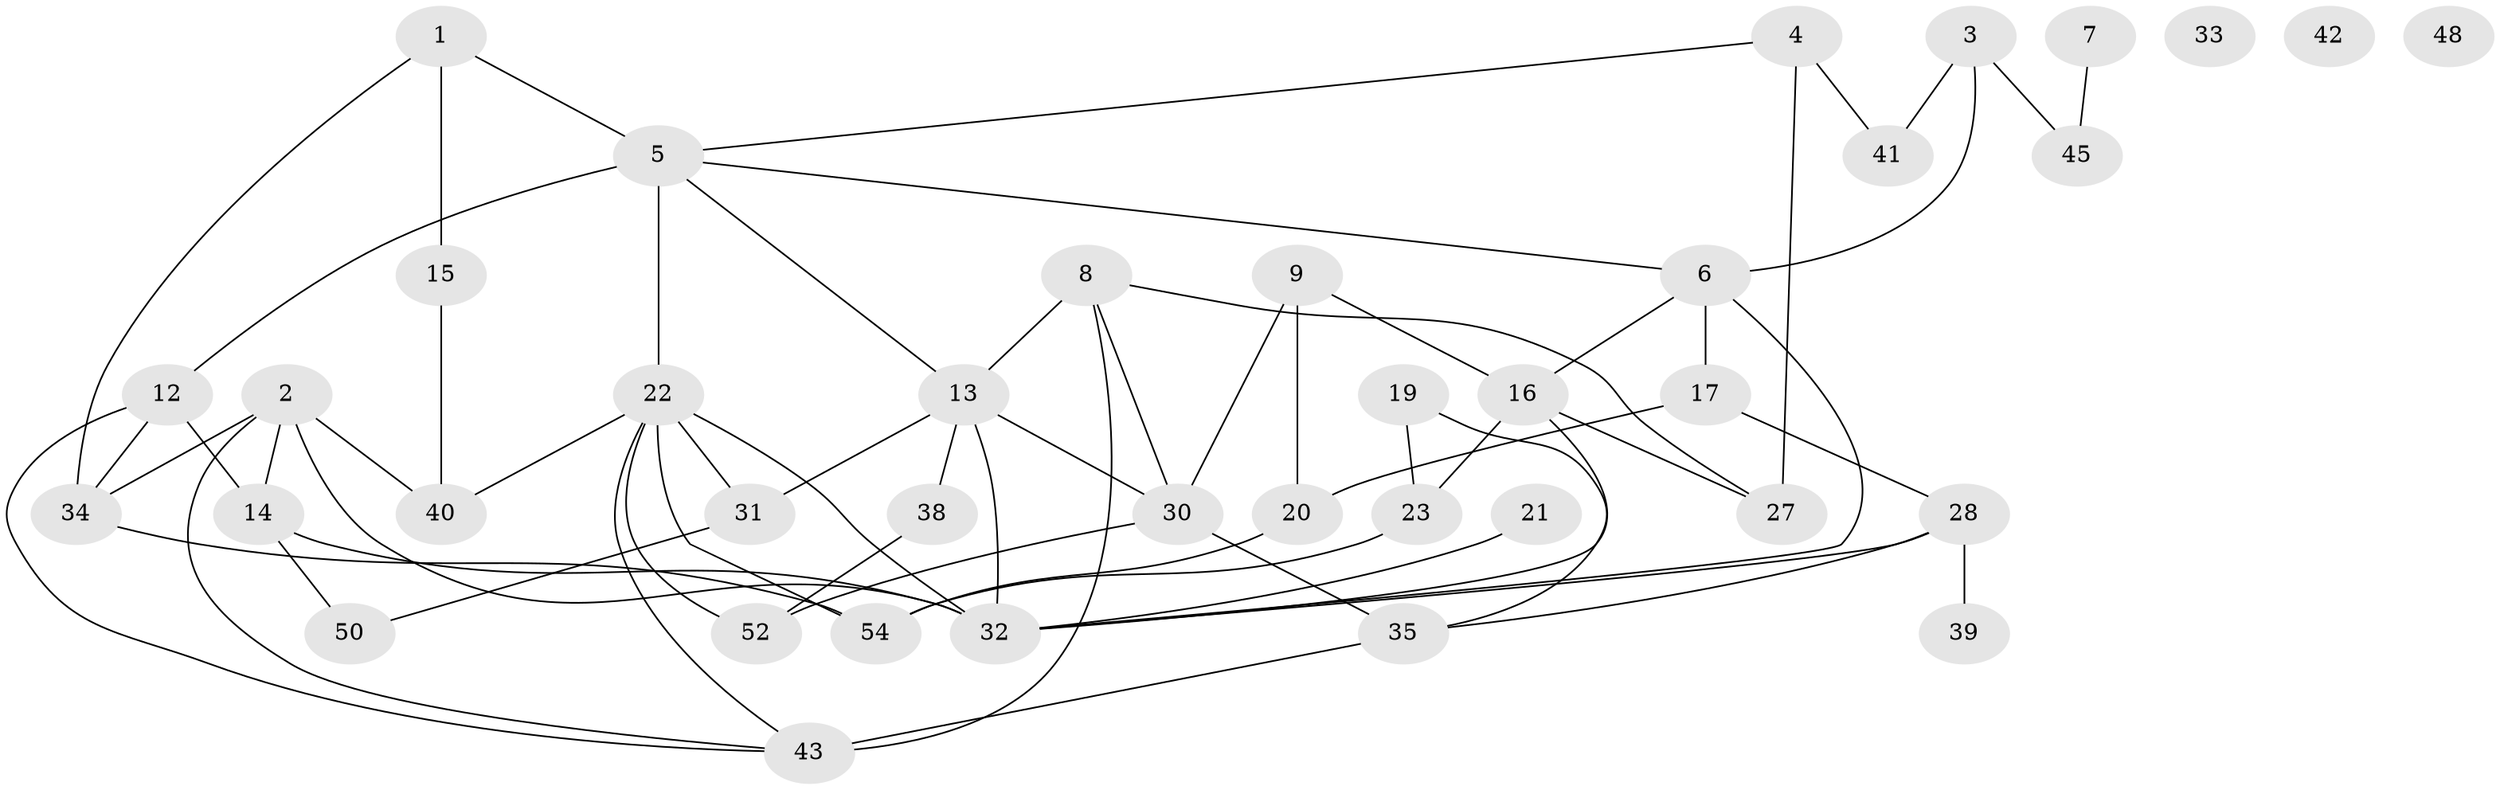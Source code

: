 // Generated by graph-tools (version 1.1) at 2025/23/03/03/25 07:23:25]
// undirected, 39 vertices, 64 edges
graph export_dot {
graph [start="1"]
  node [color=gray90,style=filled];
  1;
  2 [super="+18"];
  3 [super="+26"];
  4 [super="+49"];
  5 [super="+10"];
  6 [super="+11"];
  7;
  8 [super="+53"];
  9 [super="+37"];
  12;
  13 [super="+36"];
  14 [super="+24"];
  15;
  16;
  17 [super="+51"];
  19;
  20 [super="+25"];
  21 [super="+29"];
  22 [super="+44"];
  23;
  27;
  28;
  30;
  31;
  32 [super="+47"];
  33;
  34;
  35;
  38 [super="+46"];
  39;
  40;
  41;
  42;
  43 [super="+55"];
  45;
  48;
  50;
  52;
  54 [super="+56"];
  1 -- 5;
  1 -- 15;
  1 -- 34;
  2 -- 40;
  2 -- 43;
  2 -- 32;
  2 -- 34;
  2 -- 14;
  3 -- 6;
  3 -- 41;
  3 -- 45;
  4 -- 41;
  4 -- 27;
  4 -- 5;
  5 -- 13;
  5 -- 22 [weight=2];
  5 -- 12;
  5 -- 6;
  6 -- 16;
  6 -- 32;
  6 -- 17;
  7 -- 45;
  8 -- 30;
  8 -- 43 [weight=2];
  8 -- 27;
  8 -- 13;
  9 -- 16;
  9 -- 20;
  9 -- 30;
  12 -- 14;
  12 -- 34;
  12 -- 43;
  13 -- 30;
  13 -- 38;
  13 -- 32;
  13 -- 31;
  14 -- 32;
  14 -- 50;
  15 -- 40;
  16 -- 23;
  16 -- 27;
  16 -- 32;
  17 -- 28;
  17 -- 20;
  19 -- 23;
  19 -- 35;
  20 -- 54;
  21 -- 32;
  22 -- 31;
  22 -- 40;
  22 -- 32;
  22 -- 54;
  22 -- 43;
  22 -- 52;
  23 -- 54;
  28 -- 32;
  28 -- 35;
  28 -- 39;
  30 -- 35;
  30 -- 52;
  31 -- 50;
  34 -- 54;
  35 -- 43;
  38 -- 52;
}
